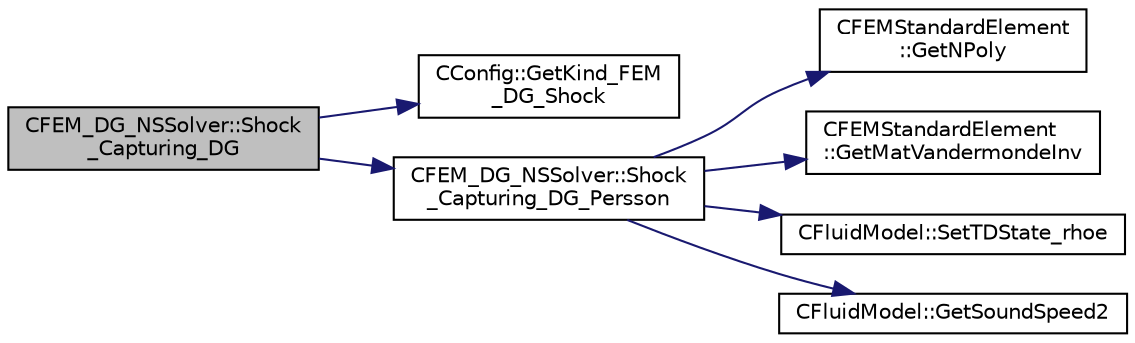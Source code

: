 digraph "CFEM_DG_NSSolver::Shock_Capturing_DG"
{
  edge [fontname="Helvetica",fontsize="10",labelfontname="Helvetica",labelfontsize="10"];
  node [fontname="Helvetica",fontsize="10",shape=record];
  rankdir="LR";
  Node361 [label="CFEM_DG_NSSolver::Shock\l_Capturing_DG",height=0.2,width=0.4,color="black", fillcolor="grey75", style="filled", fontcolor="black"];
  Node361 -> Node362 [color="midnightblue",fontsize="10",style="solid",fontname="Helvetica"];
  Node362 [label="CConfig::GetKind_FEM\l_DG_Shock",height=0.2,width=0.4,color="black", fillcolor="white", style="filled",URL="$class_c_config.html#a2a41cb57187f164b7cbf220e47823116",tooltip="Get the kind of shock capturing method in FEM DG solver. "];
  Node361 -> Node363 [color="midnightblue",fontsize="10",style="solid",fontname="Helvetica"];
  Node363 [label="CFEM_DG_NSSolver::Shock\l_Capturing_DG_Persson",height=0.2,width=0.4,color="black", fillcolor="white", style="filled",URL="$class_c_f_e_m___d_g___n_s_solver.html#a04fa3111afb642b208d97efe113ff1cf",tooltip="Per-Olof Persson&#39;s method for capturing shock in DG. "];
  Node363 -> Node364 [color="midnightblue",fontsize="10",style="solid",fontname="Helvetica"];
  Node364 [label="CFEMStandardElement\l::GetNPoly",height=0.2,width=0.4,color="black", fillcolor="white", style="filled",URL="$class_c_f_e_m_standard_element.html#a007e03cd4cc6bd8f37e54411eaf0b23f",tooltip="Function, which makes available the polynomial degree for this standard element. "];
  Node363 -> Node365 [color="midnightblue",fontsize="10",style="solid",fontname="Helvetica"];
  Node365 [label="CFEMStandardElement\l::GetMatVandermondeInv",height=0.2,width=0.4,color="black", fillcolor="white", style="filled",URL="$class_c_f_e_m_standard_element.html#a614a01f0feddc3faadac991c7ffc267c",tooltip="Function, which makes available the matrix storage of the inverse of Vandermonde matrix of solution D..."];
  Node363 -> Node366 [color="midnightblue",fontsize="10",style="solid",fontname="Helvetica"];
  Node366 [label="CFluidModel::SetTDState_rhoe",height=0.2,width=0.4,color="black", fillcolor="white", style="filled",URL="$class_c_fluid_model.html#a90fdefd3a55d97d55d5211988c9a7ab1",tooltip="virtual member that would be different for each gas model implemented "];
  Node363 -> Node367 [color="midnightblue",fontsize="10",style="solid",fontname="Helvetica"];
  Node367 [label="CFluidModel::GetSoundSpeed2",height=0.2,width=0.4,color="black", fillcolor="white", style="filled",URL="$class_c_fluid_model.html#a8c0910de10905f2ddcf02f1a9bb7ff61",tooltip="Get fluid speed of sound squared. "];
}
